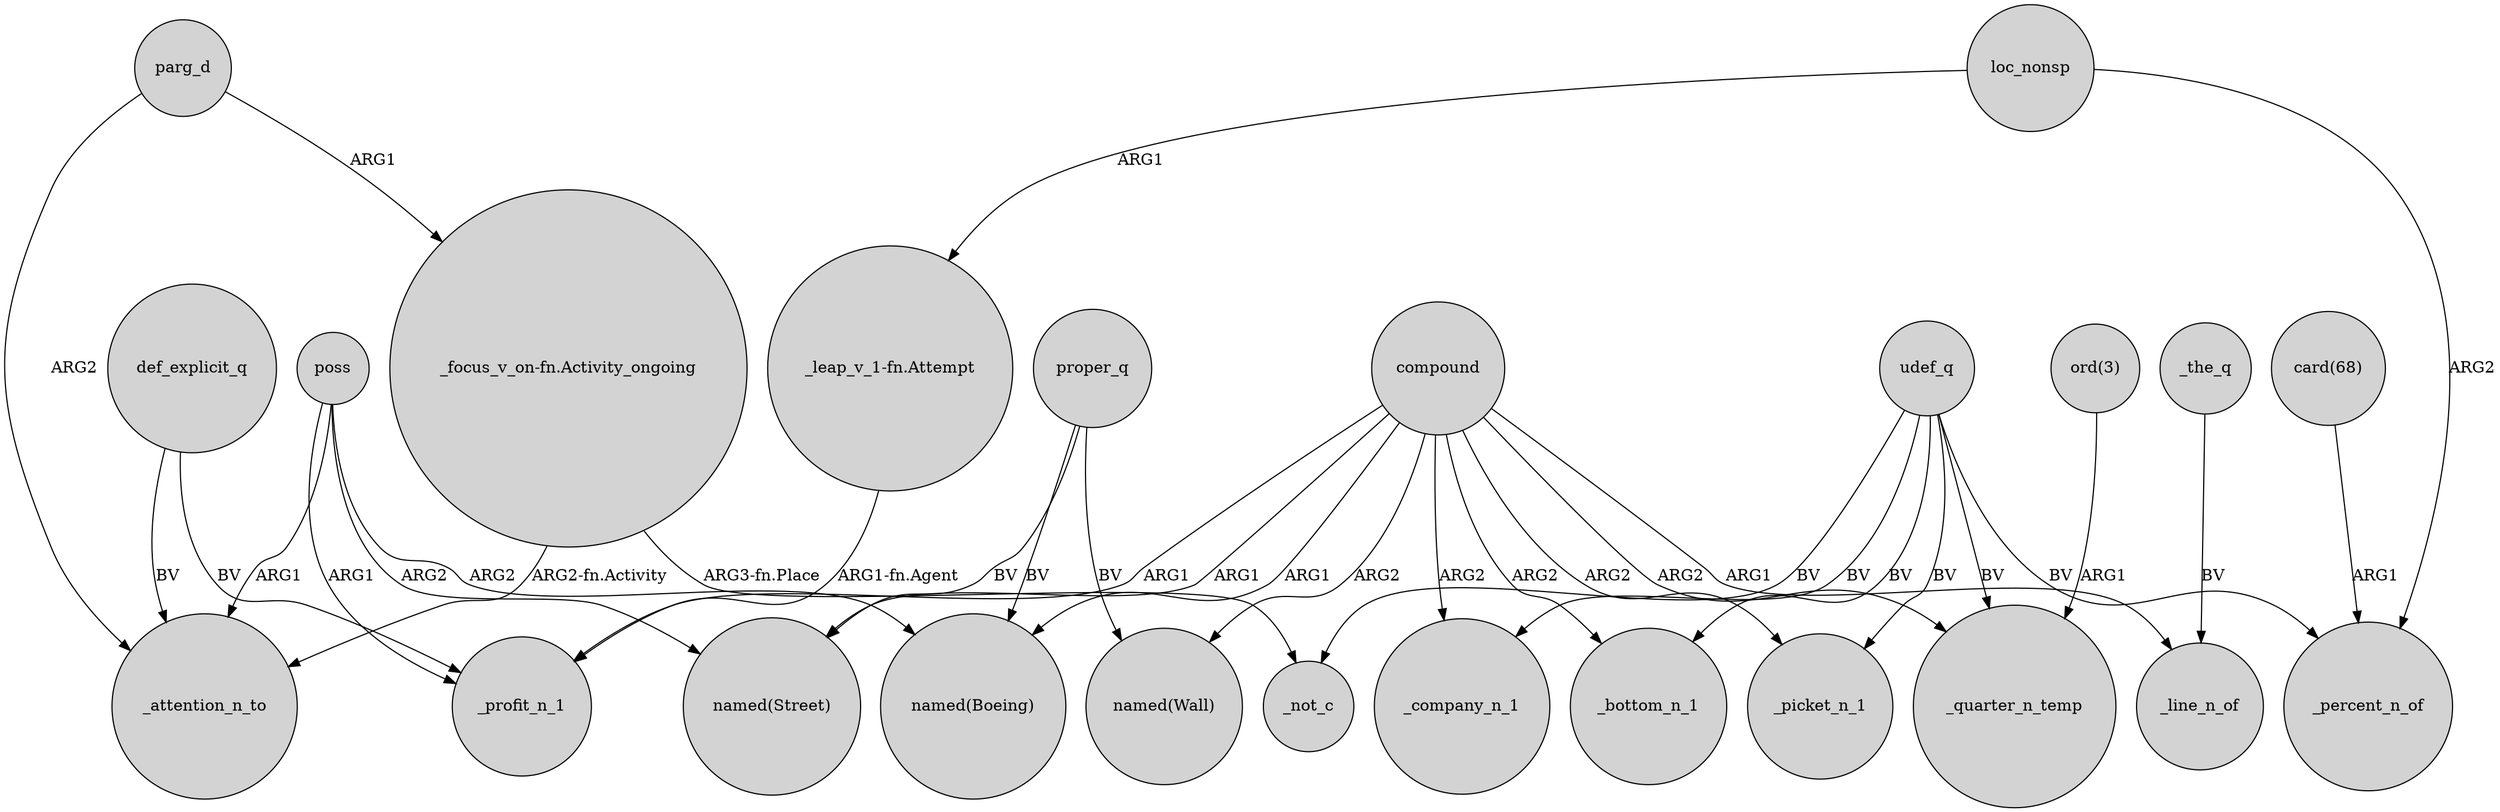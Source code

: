 digraph {
	node [shape=circle style=filled]
	poss -> _attention_n_to [label=ARG1]
	def_explicit_q -> _profit_n_1 [label=BV]
	"ord(3)" -> _quarter_n_temp [label=ARG1]
	"_focus_v_on-fn.Activity_ongoing" -> _not_c [label="ARG3-fn.Place"]
	_the_q -> _line_n_of [label=BV]
	compound -> _company_n_1 [label=ARG2]
	udef_q -> _company_n_1 [label=BV]
	compound -> _picket_n_1 [label=ARG2]
	"_focus_v_on-fn.Activity_ongoing" -> _attention_n_to [label="ARG2-fn.Activity"]
	udef_q -> _picket_n_1 [label=BV]
	compound -> _bottom_n_1 [label=ARG2]
	"_leap_v_1-fn.Attempt" -> _profit_n_1 [label="ARG1-fn.Agent"]
	parg_d -> "_focus_v_on-fn.Activity_ongoing" [label=ARG1]
	compound -> _line_n_of [label=ARG1]
	compound -> "named(Wall)" [label=ARG2]
	compound -> _quarter_n_temp [label=ARG2]
	udef_q -> _percent_n_of [label=BV]
	poss -> _profit_n_1 [label=ARG1]
	compound -> "named(Street)" [label=ARG1]
	udef_q -> _bottom_n_1 [label=BV]
	compound -> "named(Boeing)" [label=ARG1]
	compound -> _profit_n_1 [label=ARG1]
	poss -> "named(Street)" [label=ARG2]
	def_explicit_q -> _attention_n_to [label=BV]
	udef_q -> _not_c [label=BV]
	udef_q -> _quarter_n_temp [label=BV]
	proper_q -> "named(Wall)" [label=BV]
	parg_d -> _attention_n_to [label=ARG2]
	loc_nonsp -> "_leap_v_1-fn.Attempt" [label=ARG1]
	proper_q -> "named(Street)" [label=BV]
	poss -> "named(Boeing)" [label=ARG2]
	proper_q -> "named(Boeing)" [label=BV]
	loc_nonsp -> _percent_n_of [label=ARG2]
	"card(68)" -> _percent_n_of [label=ARG1]
}
